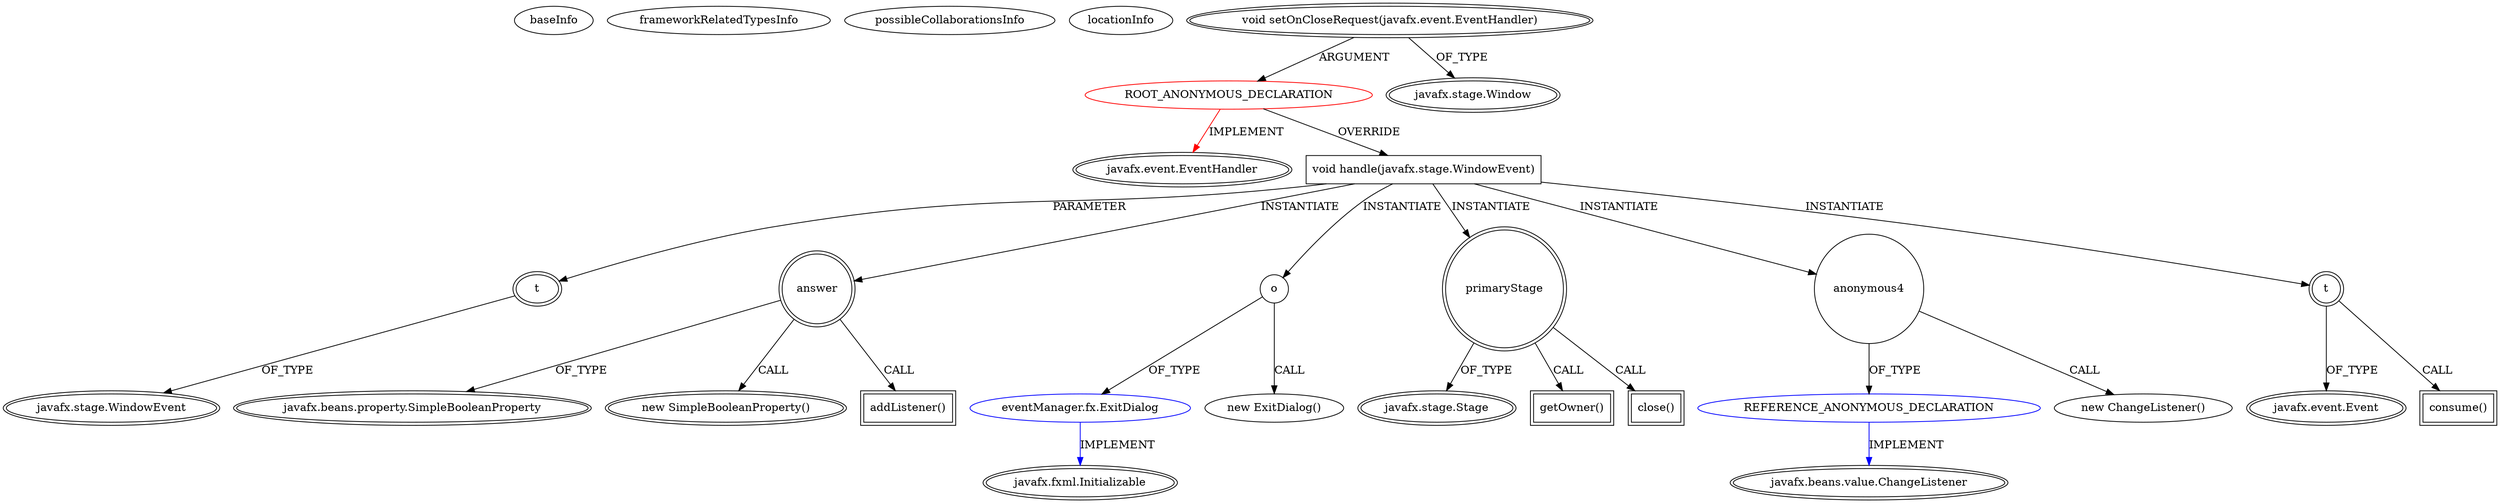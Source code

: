 digraph {
baseInfo[graphId=2932,category="extension_graph",isAnonymous=true,possibleRelation=true]
frameworkRelatedTypesInfo[0="javafx.event.EventHandler"]
possibleCollaborationsInfo[0="2932~OVERRIDING_METHOD_DECLARATION-INSTANTIATION-~javafx.event.EventHandler ~javafx.fxml.Initializable ~true~false",1="2932~OVERRIDING_METHOD_DECLARATION-INSTANTIATION-~javafx.event.EventHandler ~javafx.beans.value.ChangeListener ~true~true"]
locationInfo[projectName="hock323-eventManager",filePath="/hock323-eventManager/EventManager-master/src/eventManager/EventManager.java",contextSignature="void start(javafx.stage.Stage)",graphId="2932"]
0[label="ROOT_ANONYMOUS_DECLARATION",vertexType="ROOT_ANONYMOUS_DECLARATION",isFrameworkType=false,color=red]
1[label="javafx.event.EventHandler",vertexType="FRAMEWORK_INTERFACE_TYPE",isFrameworkType=true,peripheries=2]
2[label="void setOnCloseRequest(javafx.event.EventHandler)",vertexType="OUTSIDE_CALL",isFrameworkType=true,peripheries=2]
3[label="javafx.stage.Window",vertexType="FRAMEWORK_CLASS_TYPE",isFrameworkType=true,peripheries=2]
4[label="void handle(javafx.stage.WindowEvent)",vertexType="OVERRIDING_METHOD_DECLARATION",isFrameworkType=false,shape=box]
5[label="t",vertexType="PARAMETER_DECLARATION",isFrameworkType=true,peripheries=2]
6[label="javafx.stage.WindowEvent",vertexType="FRAMEWORK_CLASS_TYPE",isFrameworkType=true,peripheries=2]
8[label="answer",vertexType="VARIABLE_EXPRESION",isFrameworkType=true,peripheries=2,shape=circle]
9[label="javafx.beans.property.SimpleBooleanProperty",vertexType="FRAMEWORK_CLASS_TYPE",isFrameworkType=true,peripheries=2]
7[label="new SimpleBooleanProperty()",vertexType="CONSTRUCTOR_CALL",isFrameworkType=true,peripheries=2]
11[label="o",vertexType="VARIABLE_EXPRESION",isFrameworkType=false,shape=circle]
12[label="eventManager.fx.ExitDialog",vertexType="REFERENCE_CLIENT_CLASS_DECLARATION",isFrameworkType=false,color=blue]
13[label="javafx.fxml.Initializable",vertexType="FRAMEWORK_INTERFACE_TYPE",isFrameworkType=true,peripheries=2]
10[label="new ExitDialog()",vertexType="CONSTRUCTOR_CALL",isFrameworkType=false]
14[label="primaryStage",vertexType="VARIABLE_EXPRESION",isFrameworkType=true,peripheries=2,shape=circle]
16[label="javafx.stage.Stage",vertexType="FRAMEWORK_CLASS_TYPE",isFrameworkType=true,peripheries=2]
15[label="getOwner()",vertexType="INSIDE_CALL",isFrameworkType=true,peripheries=2,shape=box]
18[label="addListener()",vertexType="INSIDE_CALL",isFrameworkType=true,peripheries=2,shape=box]
20[label="anonymous4",vertexType="VARIABLE_EXPRESION",isFrameworkType=false,shape=circle]
21[label="REFERENCE_ANONYMOUS_DECLARATION",vertexType="REFERENCE_ANONYMOUS_DECLARATION",isFrameworkType=false,color=blue]
22[label="javafx.beans.value.ChangeListener",vertexType="FRAMEWORK_INTERFACE_TYPE",isFrameworkType=true,peripheries=2]
19[label="new ChangeListener()",vertexType="CONSTRUCTOR_CALL",isFrameworkType=false]
24[label="close()",vertexType="INSIDE_CALL",isFrameworkType=true,peripheries=2,shape=box]
25[label="t",vertexType="VARIABLE_EXPRESION",isFrameworkType=true,peripheries=2,shape=circle]
27[label="javafx.event.Event",vertexType="FRAMEWORK_CLASS_TYPE",isFrameworkType=true,peripheries=2]
26[label="consume()",vertexType="INSIDE_CALL",isFrameworkType=true,peripheries=2,shape=box]
0->1[label="IMPLEMENT",color=red]
2->0[label="ARGUMENT"]
2->3[label="OF_TYPE"]
0->4[label="OVERRIDE"]
5->6[label="OF_TYPE"]
4->5[label="PARAMETER"]
4->8[label="INSTANTIATE"]
8->9[label="OF_TYPE"]
8->7[label="CALL"]
4->11[label="INSTANTIATE"]
12->13[label="IMPLEMENT",color=blue]
11->12[label="OF_TYPE"]
11->10[label="CALL"]
4->14[label="INSTANTIATE"]
14->16[label="OF_TYPE"]
14->15[label="CALL"]
8->18[label="CALL"]
4->20[label="INSTANTIATE"]
21->22[label="IMPLEMENT",color=blue]
20->21[label="OF_TYPE"]
20->19[label="CALL"]
14->24[label="CALL"]
4->25[label="INSTANTIATE"]
25->27[label="OF_TYPE"]
25->26[label="CALL"]
}
